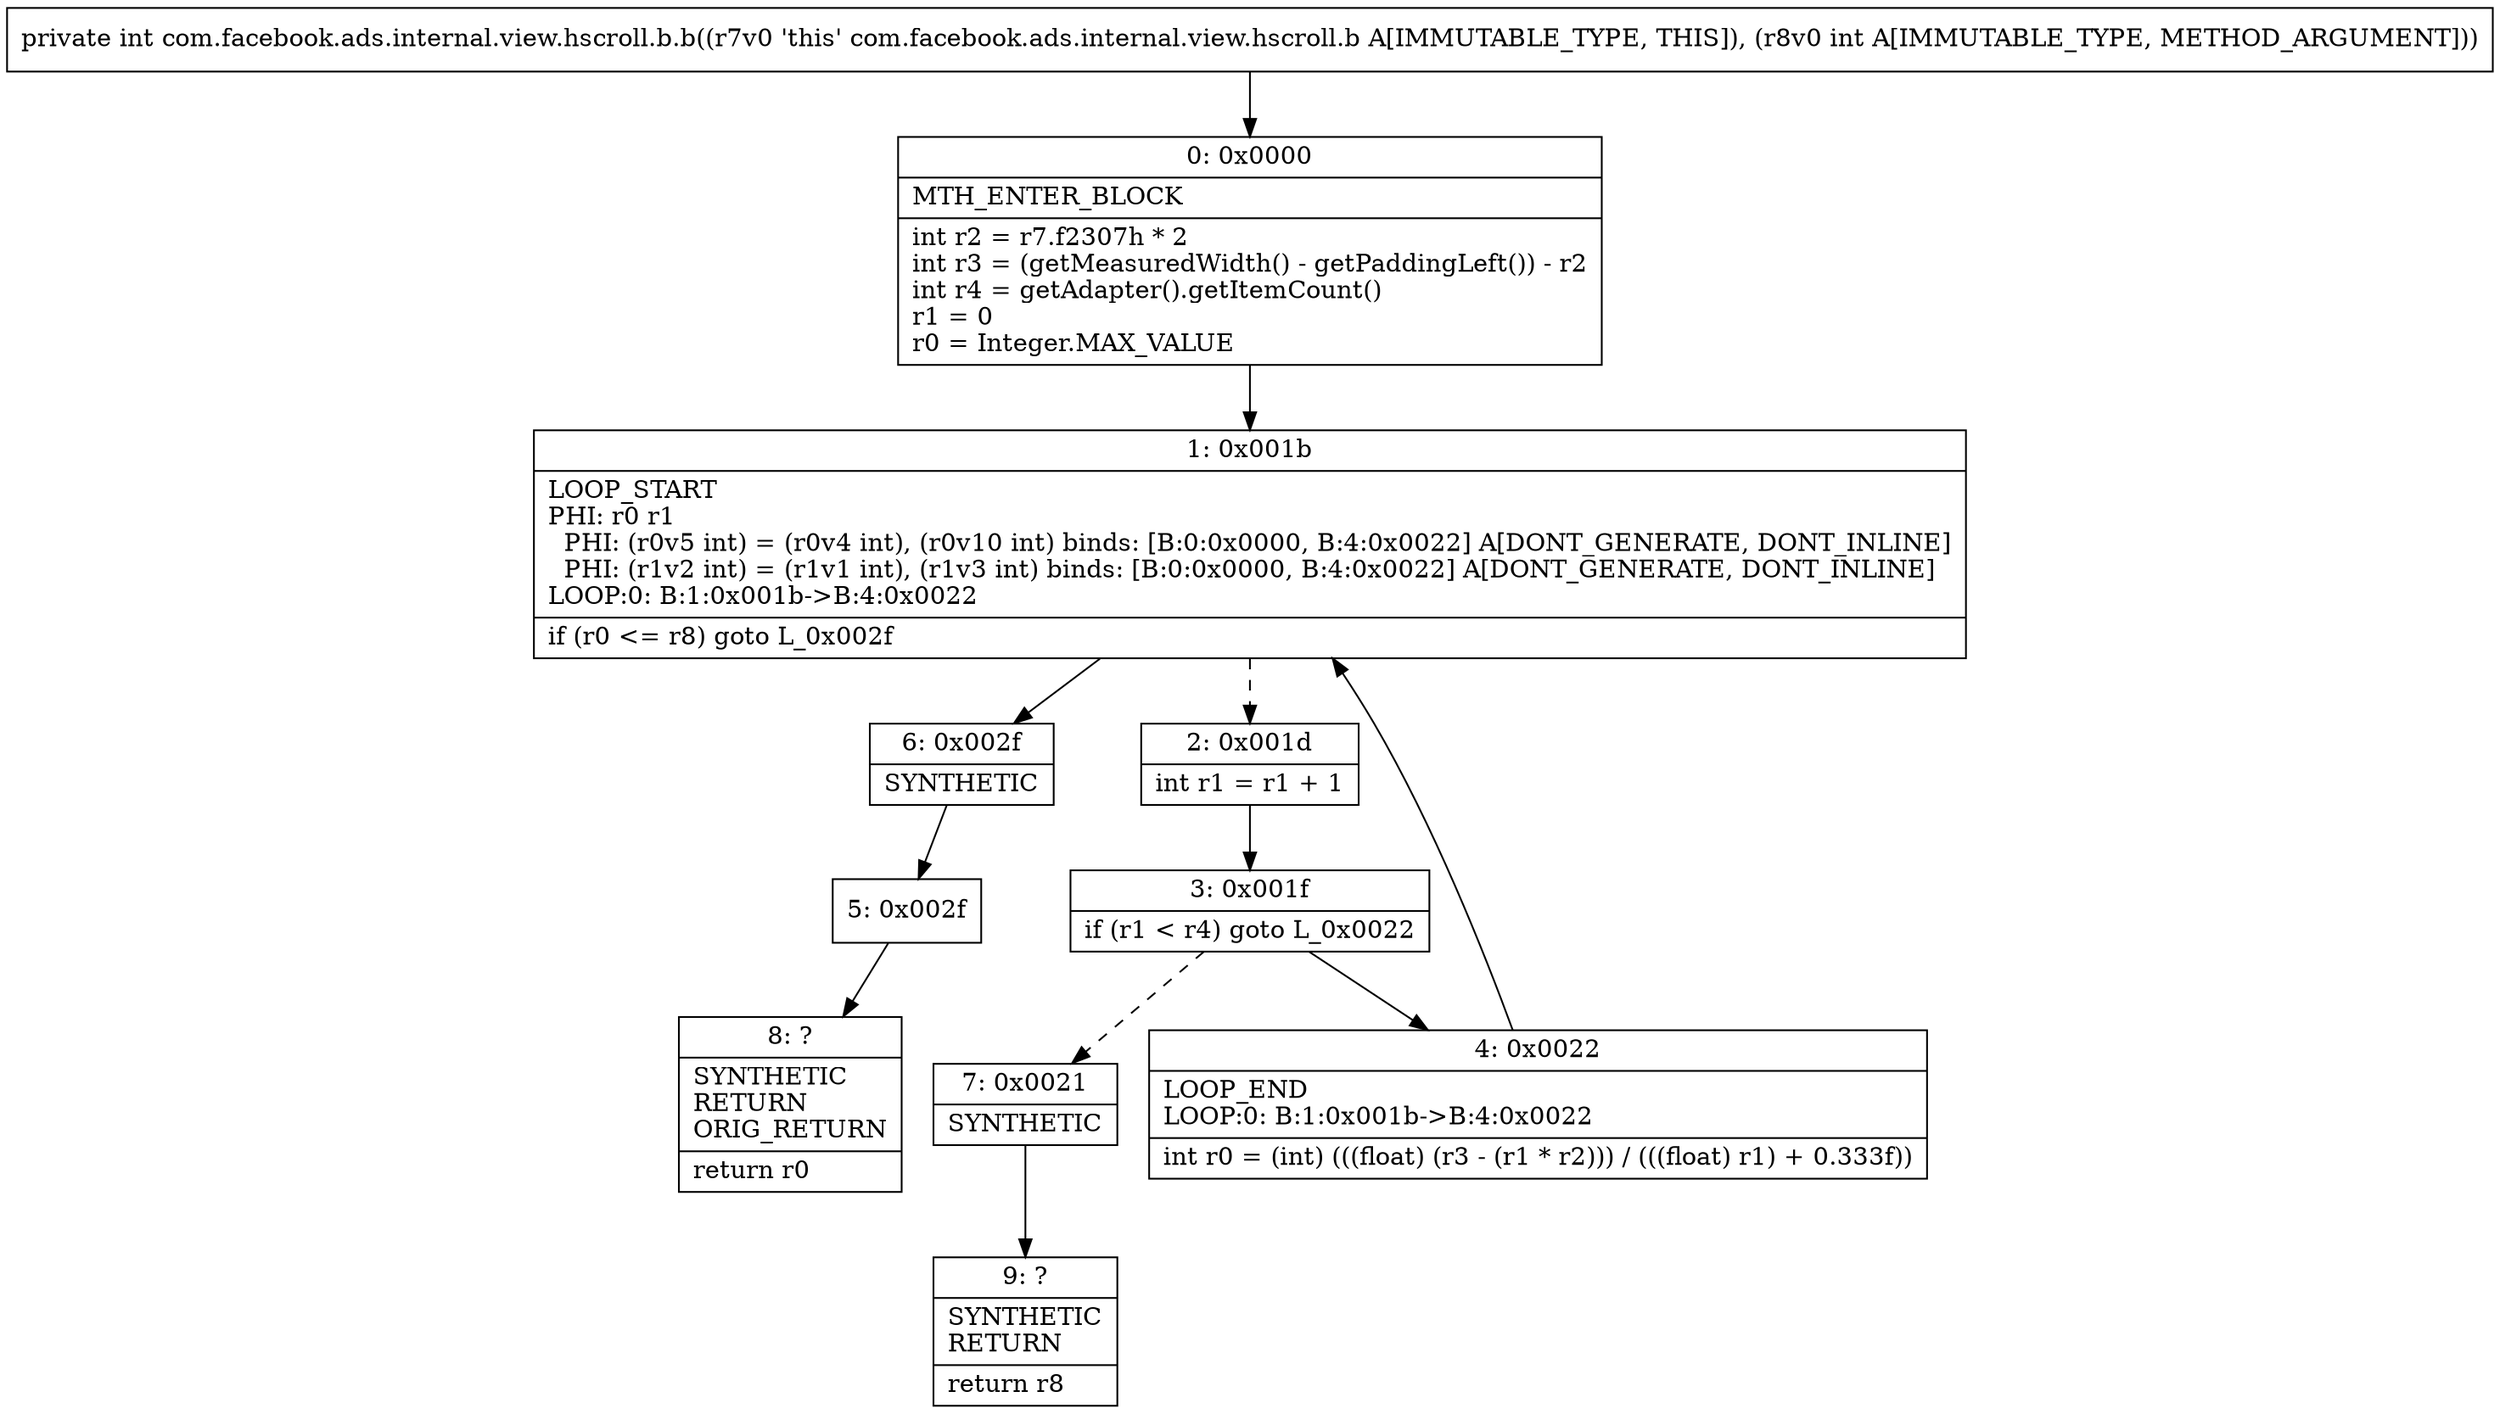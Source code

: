 digraph "CFG forcom.facebook.ads.internal.view.hscroll.b.b(I)I" {
Node_0 [shape=record,label="{0\:\ 0x0000|MTH_ENTER_BLOCK\l|int r2 = r7.f2307h * 2\lint r3 = (getMeasuredWidth() \- getPaddingLeft()) \- r2\lint r4 = getAdapter().getItemCount()\lr1 = 0\lr0 = Integer.MAX_VALUE\l}"];
Node_1 [shape=record,label="{1\:\ 0x001b|LOOP_START\lPHI: r0 r1 \l  PHI: (r0v5 int) = (r0v4 int), (r0v10 int) binds: [B:0:0x0000, B:4:0x0022] A[DONT_GENERATE, DONT_INLINE]\l  PHI: (r1v2 int) = (r1v1 int), (r1v3 int) binds: [B:0:0x0000, B:4:0x0022] A[DONT_GENERATE, DONT_INLINE]\lLOOP:0: B:1:0x001b\-\>B:4:0x0022\l|if (r0 \<= r8) goto L_0x002f\l}"];
Node_2 [shape=record,label="{2\:\ 0x001d|int r1 = r1 + 1\l}"];
Node_3 [shape=record,label="{3\:\ 0x001f|if (r1 \< r4) goto L_0x0022\l}"];
Node_4 [shape=record,label="{4\:\ 0x0022|LOOP_END\lLOOP:0: B:1:0x001b\-\>B:4:0x0022\l|int r0 = (int) (((float) (r3 \- (r1 * r2))) \/ (((float) r1) + 0.333f))\l}"];
Node_5 [shape=record,label="{5\:\ 0x002f}"];
Node_6 [shape=record,label="{6\:\ 0x002f|SYNTHETIC\l}"];
Node_7 [shape=record,label="{7\:\ 0x0021|SYNTHETIC\l}"];
Node_8 [shape=record,label="{8\:\ ?|SYNTHETIC\lRETURN\lORIG_RETURN\l|return r0\l}"];
Node_9 [shape=record,label="{9\:\ ?|SYNTHETIC\lRETURN\l|return r8\l}"];
MethodNode[shape=record,label="{private int com.facebook.ads.internal.view.hscroll.b.b((r7v0 'this' com.facebook.ads.internal.view.hscroll.b A[IMMUTABLE_TYPE, THIS]), (r8v0 int A[IMMUTABLE_TYPE, METHOD_ARGUMENT])) }"];
MethodNode -> Node_0;
Node_0 -> Node_1;
Node_1 -> Node_2[style=dashed];
Node_1 -> Node_6;
Node_2 -> Node_3;
Node_3 -> Node_4;
Node_3 -> Node_7[style=dashed];
Node_4 -> Node_1;
Node_5 -> Node_8;
Node_6 -> Node_5;
Node_7 -> Node_9;
}

